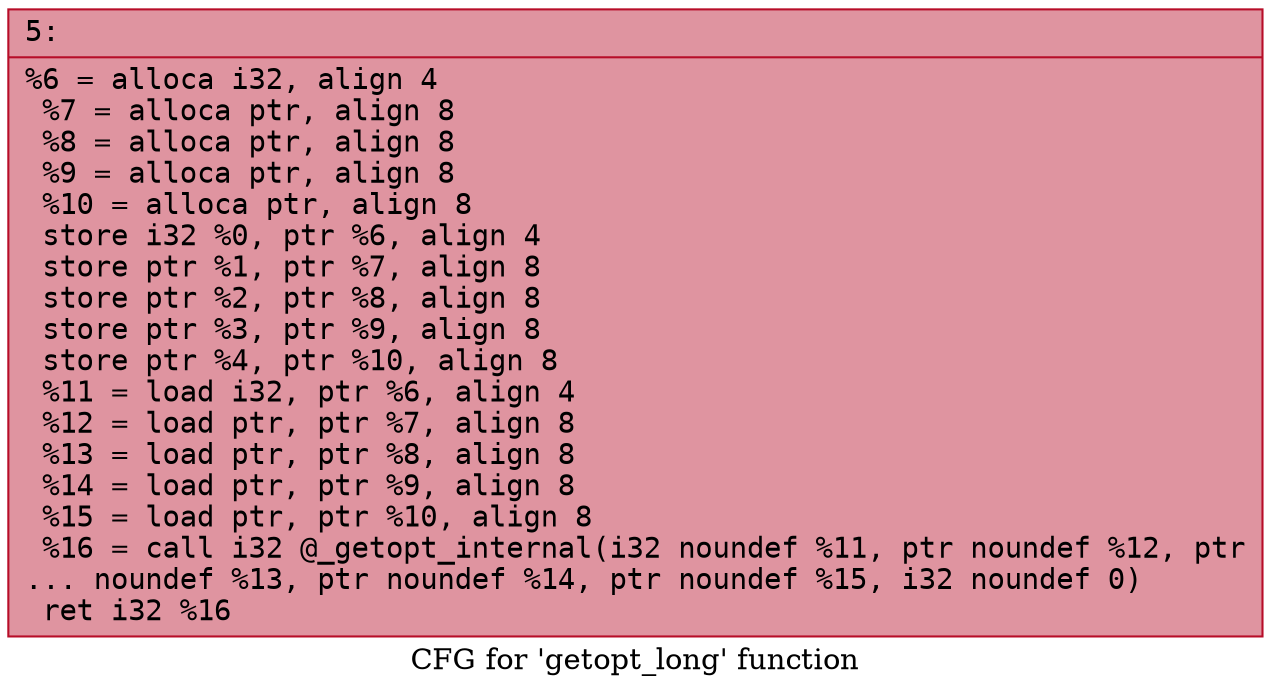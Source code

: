 digraph "CFG for 'getopt_long' function" {
	label="CFG for 'getopt_long' function";

	Node0x600000d3d9a0 [shape=record,color="#b70d28ff", style=filled, fillcolor="#b70d2870" fontname="Courier",label="{5:\l|  %6 = alloca i32, align 4\l  %7 = alloca ptr, align 8\l  %8 = alloca ptr, align 8\l  %9 = alloca ptr, align 8\l  %10 = alloca ptr, align 8\l  store i32 %0, ptr %6, align 4\l  store ptr %1, ptr %7, align 8\l  store ptr %2, ptr %8, align 8\l  store ptr %3, ptr %9, align 8\l  store ptr %4, ptr %10, align 8\l  %11 = load i32, ptr %6, align 4\l  %12 = load ptr, ptr %7, align 8\l  %13 = load ptr, ptr %8, align 8\l  %14 = load ptr, ptr %9, align 8\l  %15 = load ptr, ptr %10, align 8\l  %16 = call i32 @_getopt_internal(i32 noundef %11, ptr noundef %12, ptr\l... noundef %13, ptr noundef %14, ptr noundef %15, i32 noundef 0)\l  ret i32 %16\l}"];
}
